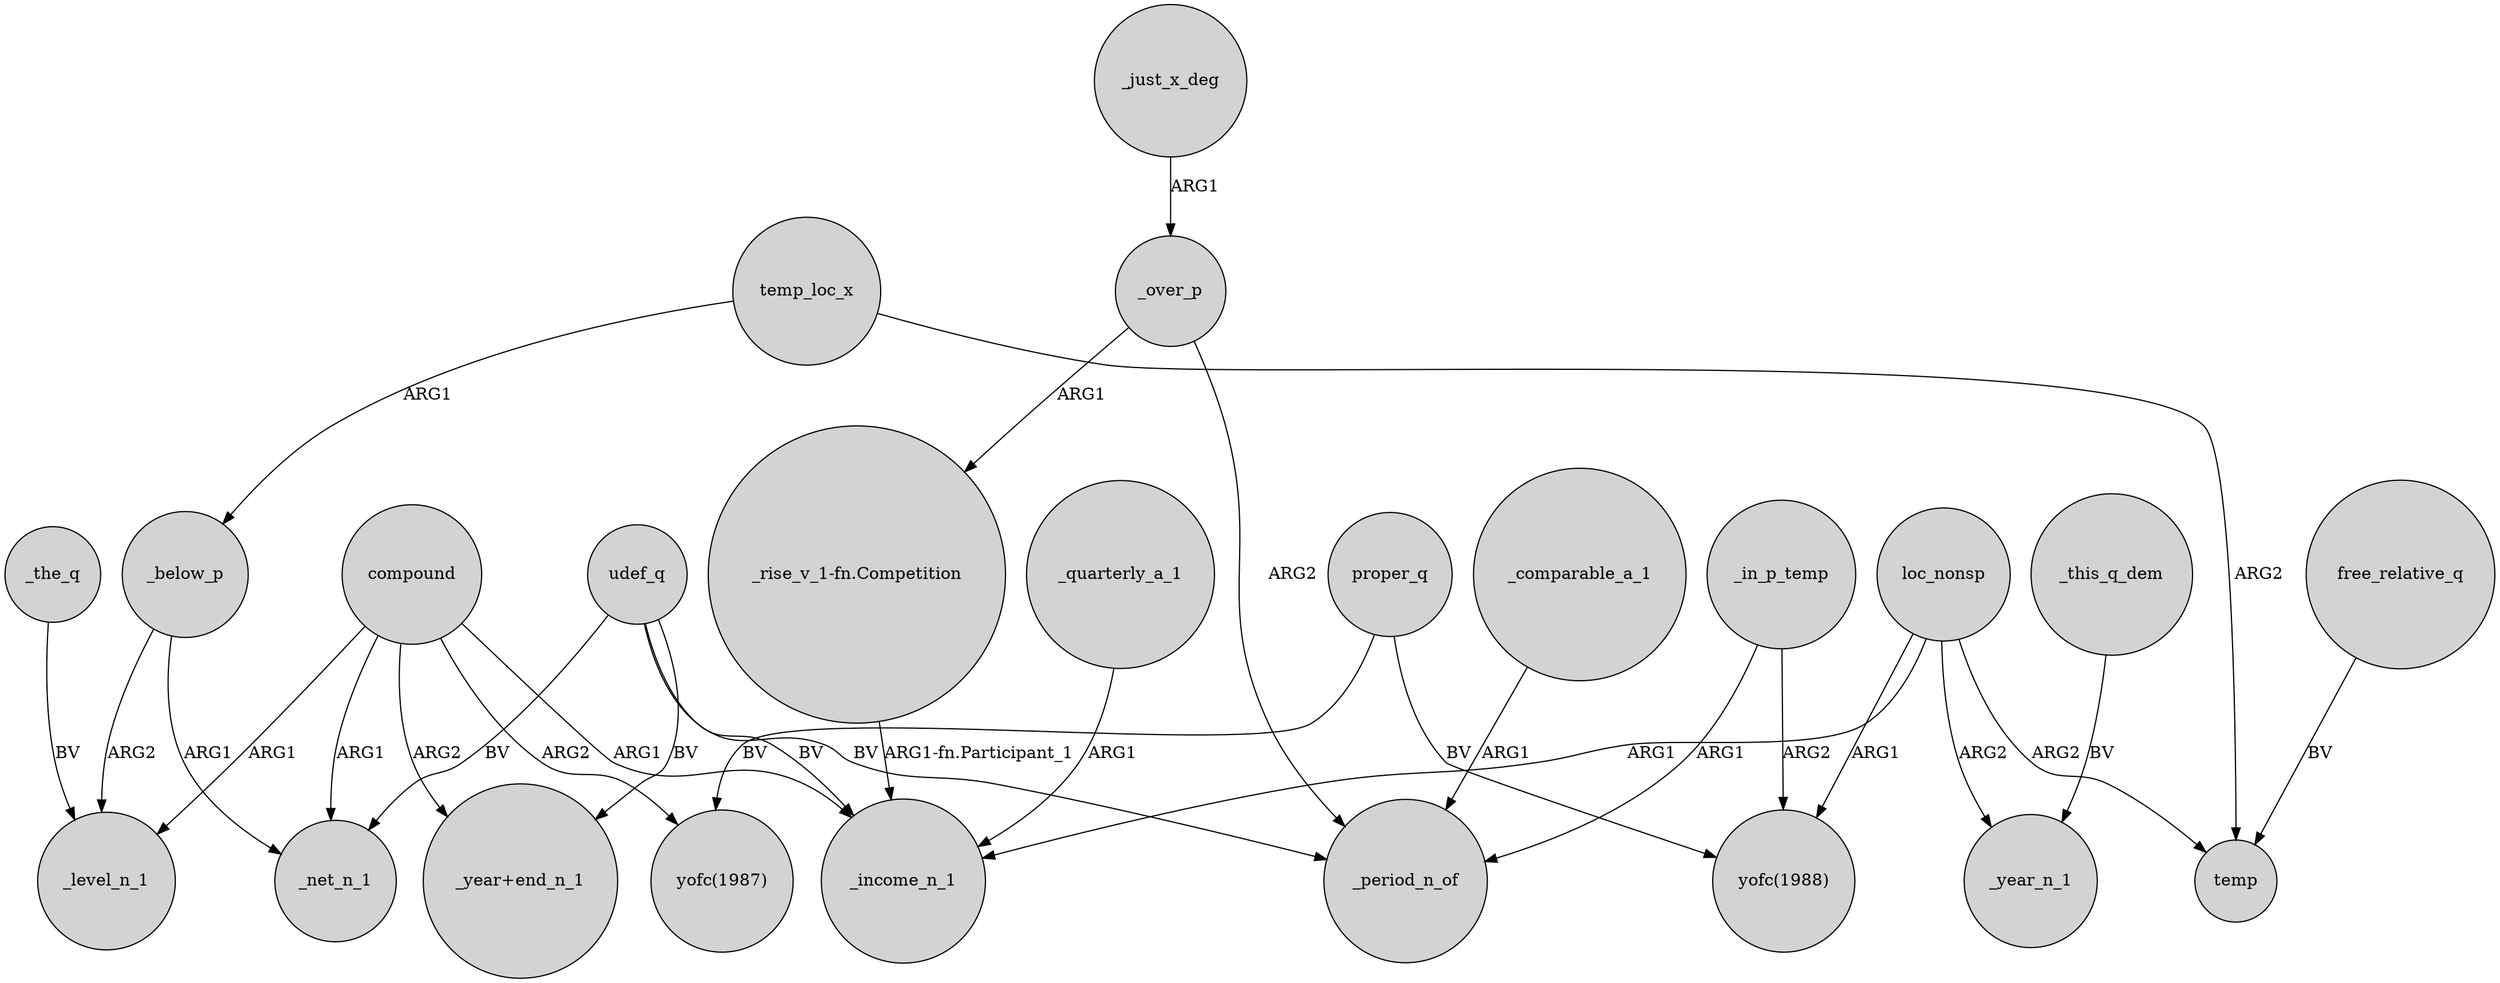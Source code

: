digraph {
	node [shape=circle style=filled]
	compound -> _level_n_1 [label=ARG1]
	_the_q -> _level_n_1 [label=BV]
	compound -> "_year+end_n_1" [label=ARG2]
	loc_nonsp -> "yofc(1988)" [label=ARG1]
	udef_q -> _income_n_1 [label=BV]
	udef_q -> "_year+end_n_1" [label=BV]
	temp_loc_x -> temp [label=ARG2]
	_quarterly_a_1 -> _income_n_1 [label=ARG1]
	loc_nonsp -> temp [label=ARG2]
	udef_q -> _period_n_of [label=BV]
	loc_nonsp -> _year_n_1 [label=ARG2]
	_over_p -> "_rise_v_1-fn.Competition" [label=ARG1]
	temp_loc_x -> _below_p [label=ARG1]
	_just_x_deg -> _over_p [label=ARG1]
	compound -> _income_n_1 [label=ARG1]
	proper_q -> "yofc(1987)" [label=BV]
	_in_p_temp -> "yofc(1988)" [label=ARG2]
	udef_q -> _net_n_1 [label=BV]
	compound -> _net_n_1 [label=ARG1]
	_below_p -> _net_n_1 [label=ARG1]
	_in_p_temp -> _period_n_of [label=ARG1]
	_this_q_dem -> _year_n_1 [label=BV]
	loc_nonsp -> _income_n_1 [label=ARG1]
	_over_p -> _period_n_of [label=ARG2]
	proper_q -> "yofc(1988)" [label=BV]
	free_relative_q -> temp [label=BV]
	"_rise_v_1-fn.Competition" -> _income_n_1 [label="ARG1-fn.Participant_1"]
	_comparable_a_1 -> _period_n_of [label=ARG1]
	compound -> "yofc(1987)" [label=ARG2]
	_below_p -> _level_n_1 [label=ARG2]
}
